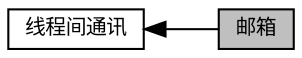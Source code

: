 digraph "邮箱"
{
  edge [fontname="FreeSans.ttf",fontsize="10",labelfontname="FreeSans.ttf",labelfontsize="10"];
  node [fontname="FreeSans.ttf",fontsize="10",shape=record];
  rankdir=LR;
  Node1 [label="线程间通讯",height=0.2,width=0.4,color="black", fillcolor="white", style="filled",URL="$group___i_p_c.html",tooltip="线程间通讯 "];
  Node0 [label="邮箱",height=0.2,width=0.4,color="black", fillcolor="grey75", style="filled", fontcolor="black"];
  Node1->Node0 [shape=plaintext, dir="back", style="solid"];
}

